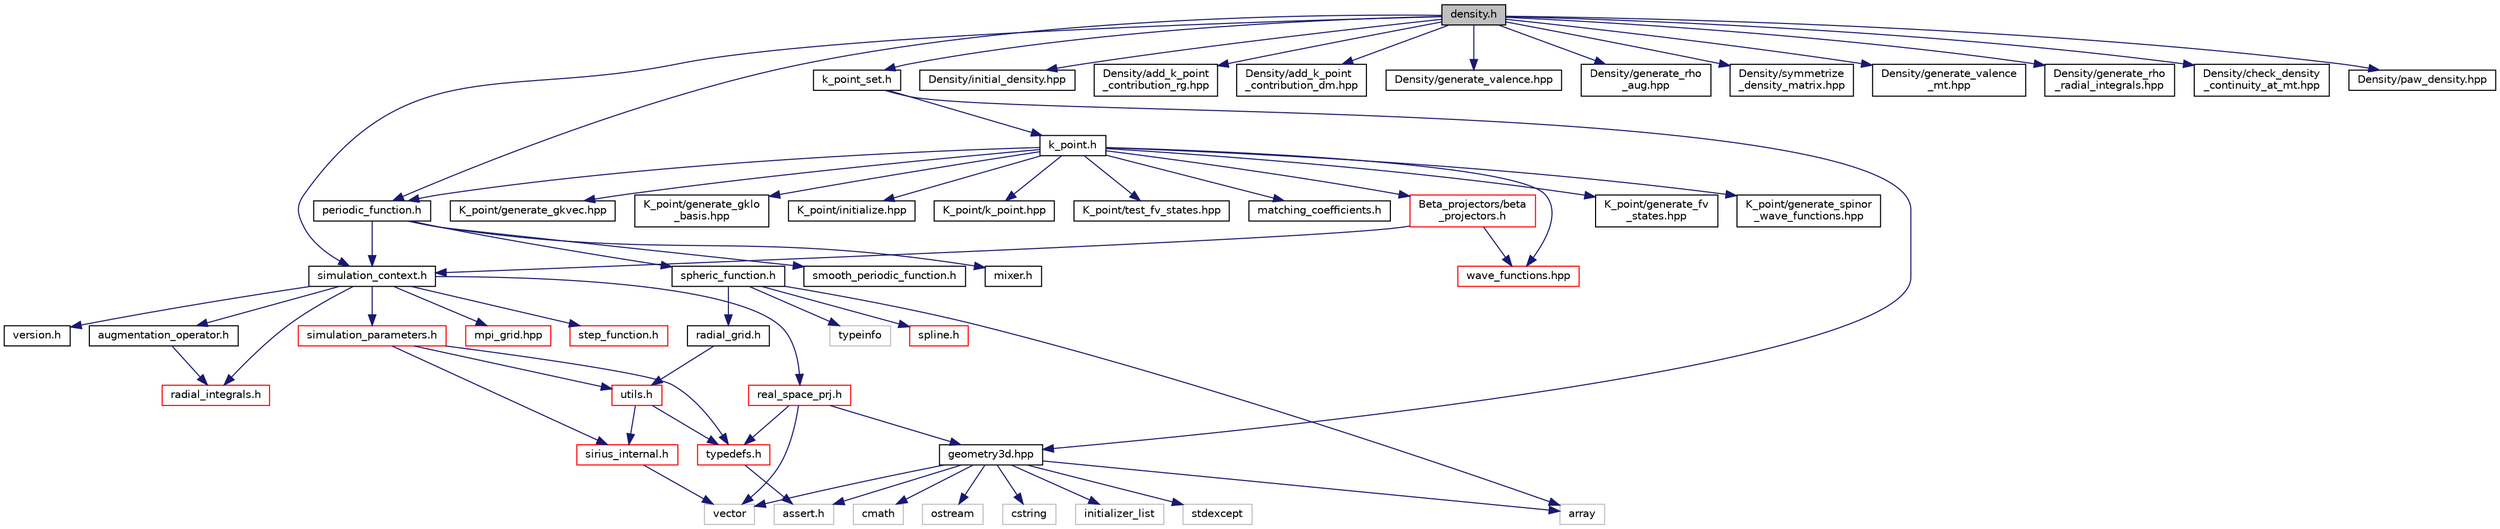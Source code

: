 digraph "density.h"
{
 // INTERACTIVE_SVG=YES
  edge [fontname="Helvetica",fontsize="10",labelfontname="Helvetica",labelfontsize="10"];
  node [fontname="Helvetica",fontsize="10",shape=record];
  Node1 [label="density.h",height=0.2,width=0.4,color="black", fillcolor="grey75", style="filled", fontcolor="black"];
  Node1 -> Node2 [color="midnightblue",fontsize="10",style="solid"];
  Node2 [label="periodic_function.h",height=0.2,width=0.4,color="black", fillcolor="white", style="filled",URL="$periodic__function_8h.html",tooltip="Contains declaration and partial implementation of sirius::Periodic_function class. "];
  Node2 -> Node3 [color="midnightblue",fontsize="10",style="solid"];
  Node3 [label="simulation_context.h",height=0.2,width=0.4,color="black", fillcolor="white", style="filled",URL="$simulation__context_8h.html",tooltip="Contains definition and implementation of Simulation_parameters and Simulation_context classes..."];
  Node3 -> Node4 [color="midnightblue",fontsize="10",style="solid"];
  Node4 [label="simulation_parameters.h",height=0.2,width=0.4,color="red", fillcolor="white", style="filled",URL="$simulation__parameters_8h.html",tooltip="Contains definition and implementation of sirius::Simulation_parameters class. "];
  Node4 -> Node5 [color="midnightblue",fontsize="10",style="solid"];
  Node5 [label="typedefs.h",height=0.2,width=0.4,color="red", fillcolor="white", style="filled",URL="$typedefs_8h.html",tooltip="Contains typedefs, enums and type_wrapper class. "];
  Node5 -> Node6 [color="midnightblue",fontsize="10",style="solid"];
  Node6 [label="assert.h",height=0.2,width=0.4,color="grey75", fillcolor="white", style="filled"];
  Node4 -> Node7 [color="midnightblue",fontsize="10",style="solid"];
  Node7 [label="utils.h",height=0.2,width=0.4,color="red", fillcolor="white", style="filled",URL="$utils_8h.html",tooltip="Contains definition and partial implementation of sirius::Utils class. "];
  Node7 -> Node8 [color="midnightblue",fontsize="10",style="solid"];
  Node8 [label="sirius_internal.h",height=0.2,width=0.4,color="red", fillcolor="white", style="filled",URL="$sirius__internal_8h.html",tooltip="Contains basic definitions and declarations. "];
  Node8 -> Node9 [color="midnightblue",fontsize="10",style="solid"];
  Node9 [label="vector",height=0.2,width=0.4,color="grey75", fillcolor="white", style="filled"];
  Node7 -> Node5 [color="midnightblue",fontsize="10",style="solid"];
  Node4 -> Node8 [color="midnightblue",fontsize="10",style="solid"];
  Node3 -> Node10 [color="midnightblue",fontsize="10",style="solid"];
  Node10 [label="mpi_grid.hpp",height=0.2,width=0.4,color="red", fillcolor="white", style="filled",URL="$mpi__grid_8hpp.html",tooltip="Contains declaration and implementation of MPI_grid class. "];
  Node3 -> Node11 [color="midnightblue",fontsize="10",style="solid"];
  Node11 [label="step_function.h",height=0.2,width=0.4,color="red", fillcolor="white", style="filled",URL="$step__function_8h.html",tooltip="Contains definition and partial implementation of sirius::Step_function class. "];
  Node3 -> Node12 [color="midnightblue",fontsize="10",style="solid"];
  Node12 [label="real_space_prj.h",height=0.2,width=0.4,color="red", fillcolor="white", style="filled",URL="$real__space__prj_8h_source.html"];
  Node12 -> Node9 [color="midnightblue",fontsize="10",style="solid"];
  Node12 -> Node5 [color="midnightblue",fontsize="10",style="solid"];
  Node12 -> Node13 [color="midnightblue",fontsize="10",style="solid"];
  Node13 [label="geometry3d.hpp",height=0.2,width=0.4,color="black", fillcolor="white", style="filled",URL="$geometry3d_8hpp.html",tooltip="Simple classes and functions to work with the 3D vectors and matrices of the crystal lattice..."];
  Node13 -> Node6 [color="midnightblue",fontsize="10",style="solid"];
  Node13 -> Node14 [color="midnightblue",fontsize="10",style="solid"];
  Node14 [label="cmath",height=0.2,width=0.4,color="grey75", fillcolor="white", style="filled"];
  Node13 -> Node15 [color="midnightblue",fontsize="10",style="solid"];
  Node15 [label="array",height=0.2,width=0.4,color="grey75", fillcolor="white", style="filled"];
  Node13 -> Node9 [color="midnightblue",fontsize="10",style="solid"];
  Node13 -> Node16 [color="midnightblue",fontsize="10",style="solid"];
  Node16 [label="ostream",height=0.2,width=0.4,color="grey75", fillcolor="white", style="filled"];
  Node13 -> Node17 [color="midnightblue",fontsize="10",style="solid"];
  Node17 [label="cstring",height=0.2,width=0.4,color="grey75", fillcolor="white", style="filled"];
  Node13 -> Node18 [color="midnightblue",fontsize="10",style="solid"];
  Node18 [label="initializer_list",height=0.2,width=0.4,color="grey75", fillcolor="white", style="filled"];
  Node13 -> Node19 [color="midnightblue",fontsize="10",style="solid"];
  Node19 [label="stdexcept",height=0.2,width=0.4,color="grey75", fillcolor="white", style="filled"];
  Node3 -> Node20 [color="midnightblue",fontsize="10",style="solid"];
  Node20 [label="version.h",height=0.2,width=0.4,color="black", fillcolor="white", style="filled",URL="$version_8h_source.html"];
  Node3 -> Node21 [color="midnightblue",fontsize="10",style="solid"];
  Node21 [label="augmentation_operator.h",height=0.2,width=0.4,color="black", fillcolor="white", style="filled",URL="$augmentation__operator_8h.html",tooltip="Contains implementation of sirius::Augmentation_operator class. "];
  Node21 -> Node22 [color="midnightblue",fontsize="10",style="solid"];
  Node22 [label="radial_integrals.h",height=0.2,width=0.4,color="red", fillcolor="white", style="filled",URL="$radial__integrals_8h.html",tooltip="Representation of various radial integrals. "];
  Node3 -> Node22 [color="midnightblue",fontsize="10",style="solid"];
  Node2 -> Node23 [color="midnightblue",fontsize="10",style="solid"];
  Node23 [label="spheric_function.h",height=0.2,width=0.4,color="black", fillcolor="white", style="filled",URL="$spheric__function_8h.html",tooltip="Contains declaration and implementation of sirius::Spheric_function and sirius::Spheric_function_grad..."];
  Node23 -> Node15 [color="midnightblue",fontsize="10",style="solid"];
  Node23 -> Node24 [color="midnightblue",fontsize="10",style="solid"];
  Node24 [label="typeinfo",height=0.2,width=0.4,color="grey75", fillcolor="white", style="filled"];
  Node23 -> Node25 [color="midnightblue",fontsize="10",style="solid"];
  Node25 [label="radial_grid.h",height=0.2,width=0.4,color="black", fillcolor="white", style="filled",URL="$radial__grid_8h.html",tooltip="Contains declaraion and partial implementation of sirius::Radial_grid class. "];
  Node25 -> Node7 [color="midnightblue",fontsize="10",style="solid"];
  Node23 -> Node26 [color="midnightblue",fontsize="10",style="solid"];
  Node26 [label="spline.h",height=0.2,width=0.4,color="red", fillcolor="white", style="filled",URL="$spline_8h.html",tooltip="Contains definition and partial implementaiton of sirius::Spline class. "];
  Node2 -> Node27 [color="midnightblue",fontsize="10",style="solid"];
  Node27 [label="smooth_periodic_function.h",height=0.2,width=0.4,color="black", fillcolor="white", style="filled",URL="$smooth__periodic__function_8h.html",tooltip="Contains declaration and implementation of sirius::Smooth_periodic_function and sirius::Smooth_period..."];
  Node2 -> Node28 [color="midnightblue",fontsize="10",style="solid"];
  Node28 [label="mixer.h",height=0.2,width=0.4,color="black", fillcolor="white", style="filled",URL="$mixer_8h.html",tooltip="Contains definition and implementation of sirius::Mixer, sirius::Linear_mixer, sirius::Broyden1 and s..."];
  Node1 -> Node29 [color="midnightblue",fontsize="10",style="solid"];
  Node29 [label="k_point_set.h",height=0.2,width=0.4,color="black", fillcolor="white", style="filled",URL="$k__point__set_8h.html",tooltip="Contains declaration and partial implementation of sirius::K_point_set class. "];
  Node29 -> Node30 [color="midnightblue",fontsize="10",style="solid"];
  Node30 [label="k_point.h",height=0.2,width=0.4,color="black", fillcolor="white", style="filled",URL="$k__point_8h.html",tooltip="Contains definition and partial implementation of sirius::K_point class. "];
  Node30 -> Node2 [color="midnightblue",fontsize="10",style="solid"];
  Node30 -> Node31 [color="midnightblue",fontsize="10",style="solid"];
  Node31 [label="matching_coefficients.h",height=0.2,width=0.4,color="black", fillcolor="white", style="filled",URL="$matching__coefficients_8h.html",tooltip="Contains definition and partial implementation of sirius::Matching_coefficients class. "];
  Node30 -> Node32 [color="midnightblue",fontsize="10",style="solid"];
  Node32 [label="Beta_projectors/beta\l_projectors.h",height=0.2,width=0.4,color="red", fillcolor="white", style="filled",URL="$beta__projectors_8h.html",tooltip="Contains declaration and implementation of sirius::Beta_projectors class. "];
  Node32 -> Node33 [color="midnightblue",fontsize="10",style="solid"];
  Node33 [label="wave_functions.hpp",height=0.2,width=0.4,color="red", fillcolor="white", style="filled",URL="$wave__functions_8hpp.html",tooltip="Contains declaration and implementation of wave_functions class. "];
  Node32 -> Node3 [color="midnightblue",fontsize="10",style="solid"];
  Node30 -> Node33 [color="midnightblue",fontsize="10",style="solid"];
  Node30 -> Node34 [color="midnightblue",fontsize="10",style="solid"];
  Node34 [label="K_point/generate_fv\l_states.hpp",height=0.2,width=0.4,color="black", fillcolor="white", style="filled",URL="$generate__fv__states_8hpp.html",tooltip="Contains implementation of sirius::K_point::generate_fv_states method. "];
  Node30 -> Node35 [color="midnightblue",fontsize="10",style="solid"];
  Node35 [label="K_point/generate_spinor\l_wave_functions.hpp",height=0.2,width=0.4,color="black", fillcolor="white", style="filled",URL="$generate__spinor__wave__functions_8hpp_source.html"];
  Node30 -> Node36 [color="midnightblue",fontsize="10",style="solid"];
  Node36 [label="K_point/generate_gkvec.hpp",height=0.2,width=0.4,color="black", fillcolor="white", style="filled",URL="$generate__gkvec_8hpp_source.html"];
  Node30 -> Node37 [color="midnightblue",fontsize="10",style="solid"];
  Node37 [label="K_point/generate_gklo\l_basis.hpp",height=0.2,width=0.4,color="black", fillcolor="white", style="filled",URL="$generate__gklo__basis_8hpp_source.html"];
  Node30 -> Node38 [color="midnightblue",fontsize="10",style="solid"];
  Node38 [label="K_point/initialize.hpp",height=0.2,width=0.4,color="black", fillcolor="white", style="filled",URL="$initialize_8hpp_source.html"];
  Node30 -> Node39 [color="midnightblue",fontsize="10",style="solid"];
  Node39 [label="K_point/k_point.hpp",height=0.2,width=0.4,color="black", fillcolor="white", style="filled",URL="$k__point_8hpp_source.html"];
  Node30 -> Node40 [color="midnightblue",fontsize="10",style="solid"];
  Node40 [label="K_point/test_fv_states.hpp",height=0.2,width=0.4,color="black", fillcolor="white", style="filled",URL="$test__fv__states_8hpp_source.html"];
  Node29 -> Node13 [color="midnightblue",fontsize="10",style="solid"];
  Node1 -> Node3 [color="midnightblue",fontsize="10",style="solid"];
  Node1 -> Node41 [color="midnightblue",fontsize="10",style="solid"];
  Node41 [label="Density/initial_density.hpp",height=0.2,width=0.4,color="black", fillcolor="white", style="filled",URL="$initial__density_8hpp_source.html"];
  Node1 -> Node42 [color="midnightblue",fontsize="10",style="solid"];
  Node42 [label="Density/add_k_point\l_contribution_rg.hpp",height=0.2,width=0.4,color="black", fillcolor="white", style="filled",URL="$add__k__point__contribution__rg_8hpp_source.html"];
  Node1 -> Node43 [color="midnightblue",fontsize="10",style="solid"];
  Node43 [label="Density/add_k_point\l_contribution_dm.hpp",height=0.2,width=0.4,color="black", fillcolor="white", style="filled",URL="$add__k__point__contribution__dm_8hpp_source.html"];
  Node1 -> Node44 [color="midnightblue",fontsize="10",style="solid"];
  Node44 [label="Density/generate_valence.hpp",height=0.2,width=0.4,color="black", fillcolor="white", style="filled",URL="$generate__valence_8hpp_source.html"];
  Node1 -> Node45 [color="midnightblue",fontsize="10",style="solid"];
  Node45 [label="Density/generate_rho\l_aug.hpp",height=0.2,width=0.4,color="black", fillcolor="white", style="filled",URL="$generate__rho__aug_8hpp_source.html"];
  Node1 -> Node46 [color="midnightblue",fontsize="10",style="solid"];
  Node46 [label="Density/symmetrize\l_density_matrix.hpp",height=0.2,width=0.4,color="black", fillcolor="white", style="filled",URL="$symmetrize__density__matrix_8hpp_source.html"];
  Node1 -> Node47 [color="midnightblue",fontsize="10",style="solid"];
  Node47 [label="Density/generate_valence\l_mt.hpp",height=0.2,width=0.4,color="black", fillcolor="white", style="filled",URL="$generate__valence__mt_8hpp_source.html"];
  Node1 -> Node48 [color="midnightblue",fontsize="10",style="solid"];
  Node48 [label="Density/generate_rho\l_radial_integrals.hpp",height=0.2,width=0.4,color="black", fillcolor="white", style="filled",URL="$generate__rho__radial__integrals_8hpp_source.html"];
  Node1 -> Node49 [color="midnightblue",fontsize="10",style="solid"];
  Node49 [label="Density/check_density\l_continuity_at_mt.hpp",height=0.2,width=0.4,color="black", fillcolor="white", style="filled",URL="$check__density__continuity__at__mt_8hpp_source.html"];
  Node1 -> Node50 [color="midnightblue",fontsize="10",style="solid"];
  Node50 [label="Density/paw_density.hpp",height=0.2,width=0.4,color="black", fillcolor="white", style="filled",URL="$paw__density_8hpp_source.html"];
}

